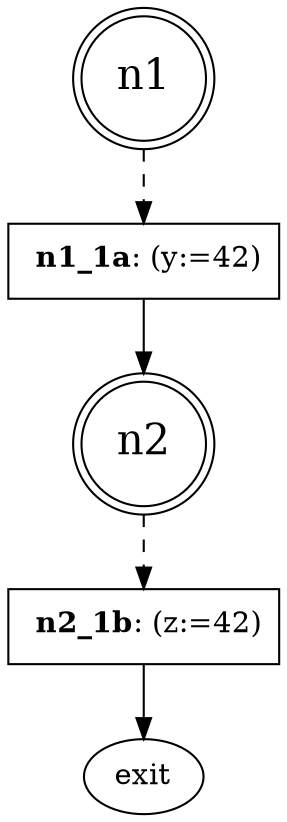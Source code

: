 digraph product {
n1 [fontsize=20, shape=doublecircle]
n1 -> n1_1a[style="dashed"];
n1_1a [label=< <B>n1_1a</B>: (y:=42)>, shape=box]
n1_1a -> n2
n2 [fontsize=20, shape=doublecircle]
n2 -> n2_1b[style="dashed"];
n2_1b [label=< <B>n2_1b</B>: (z:=42)>, shape=box]
n2_1b -> exit
}
